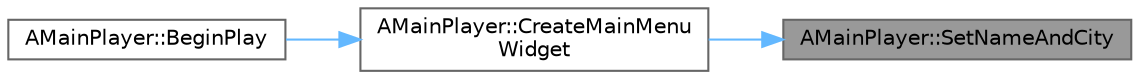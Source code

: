 digraph "AMainPlayer::SetNameAndCity"
{
 // LATEX_PDF_SIZE
  bgcolor="transparent";
  edge [fontname=Helvetica,fontsize=10,labelfontname=Helvetica,labelfontsize=10];
  node [fontname=Helvetica,fontsize=10,shape=box,height=0.2,width=0.4];
  rankdir="RL";
  Node1 [id="Node000001",label="AMainPlayer::SetNameAndCity",height=0.2,width=0.4,color="gray40", fillcolor="grey60", style="filled", fontcolor="black",tooltip=" "];
  Node1 -> Node2 [id="edge3_Node000001_Node000002",dir="back",color="steelblue1",style="solid",tooltip=" "];
  Node2 [id="Node000002",label="AMainPlayer::CreateMainMenu\lWidget",height=0.2,width=0.4,color="grey40", fillcolor="white", style="filled",URL="$class_a_main_player.html#aefd570cc1232eb214f82b08f15915687",tooltip=" "];
  Node2 -> Node3 [id="edge4_Node000002_Node000003",dir="back",color="steelblue1",style="solid",tooltip=" "];
  Node3 [id="Node000003",label="AMainPlayer::BeginPlay",height=0.2,width=0.4,color="grey40", fillcolor="white", style="filled",URL="$class_a_main_player.html#aeb19d2fc8b049da2875a1a7fe2640be6",tooltip=" "];
}
